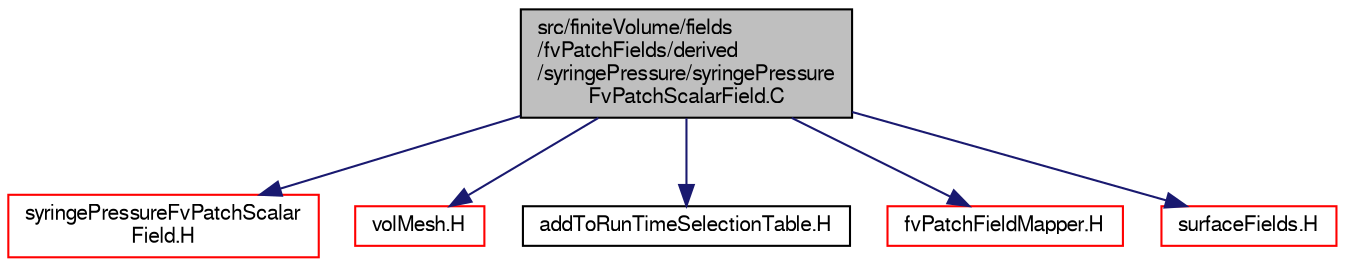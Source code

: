 digraph "src/finiteVolume/fields/fvPatchFields/derived/syringePressure/syringePressureFvPatchScalarField.C"
{
  bgcolor="transparent";
  edge [fontname="FreeSans",fontsize="10",labelfontname="FreeSans",labelfontsize="10"];
  node [fontname="FreeSans",fontsize="10",shape=record];
  Node0 [label="src/finiteVolume/fields\l/fvPatchFields/derived\l/syringePressure/syringePressure\lFvPatchScalarField.C",height=0.2,width=0.4,color="black", fillcolor="grey75", style="filled", fontcolor="black"];
  Node0 -> Node1 [color="midnightblue",fontsize="10",style="solid",fontname="FreeSans"];
  Node1 [label="syringePressureFvPatchScalar\lField.H",height=0.2,width=0.4,color="red",URL="$a02267.html"];
  Node0 -> Node190 [color="midnightblue",fontsize="10",style="solid",fontname="FreeSans"];
  Node190 [label="volMesh.H",height=0.2,width=0.4,color="red",URL="$a04346.html"];
  Node0 -> Node274 [color="midnightblue",fontsize="10",style="solid",fontname="FreeSans"];
  Node274 [label="addToRunTimeSelectionTable.H",height=0.2,width=0.4,color="black",URL="$a09263.html",tooltip="Macros for easy insertion into run-time selection tables. "];
  Node0 -> Node275 [color="midnightblue",fontsize="10",style="solid",fontname="FreeSans"];
  Node275 [label="fvPatchFieldMapper.H",height=0.2,width=0.4,color="red",URL="$a02468.html"];
  Node0 -> Node276 [color="midnightblue",fontsize="10",style="solid",fontname="FreeSans"];
  Node276 [label="surfaceFields.H",height=0.2,width=0.4,color="red",URL="$a02735.html",tooltip="Foam::surfaceFields. "];
}
